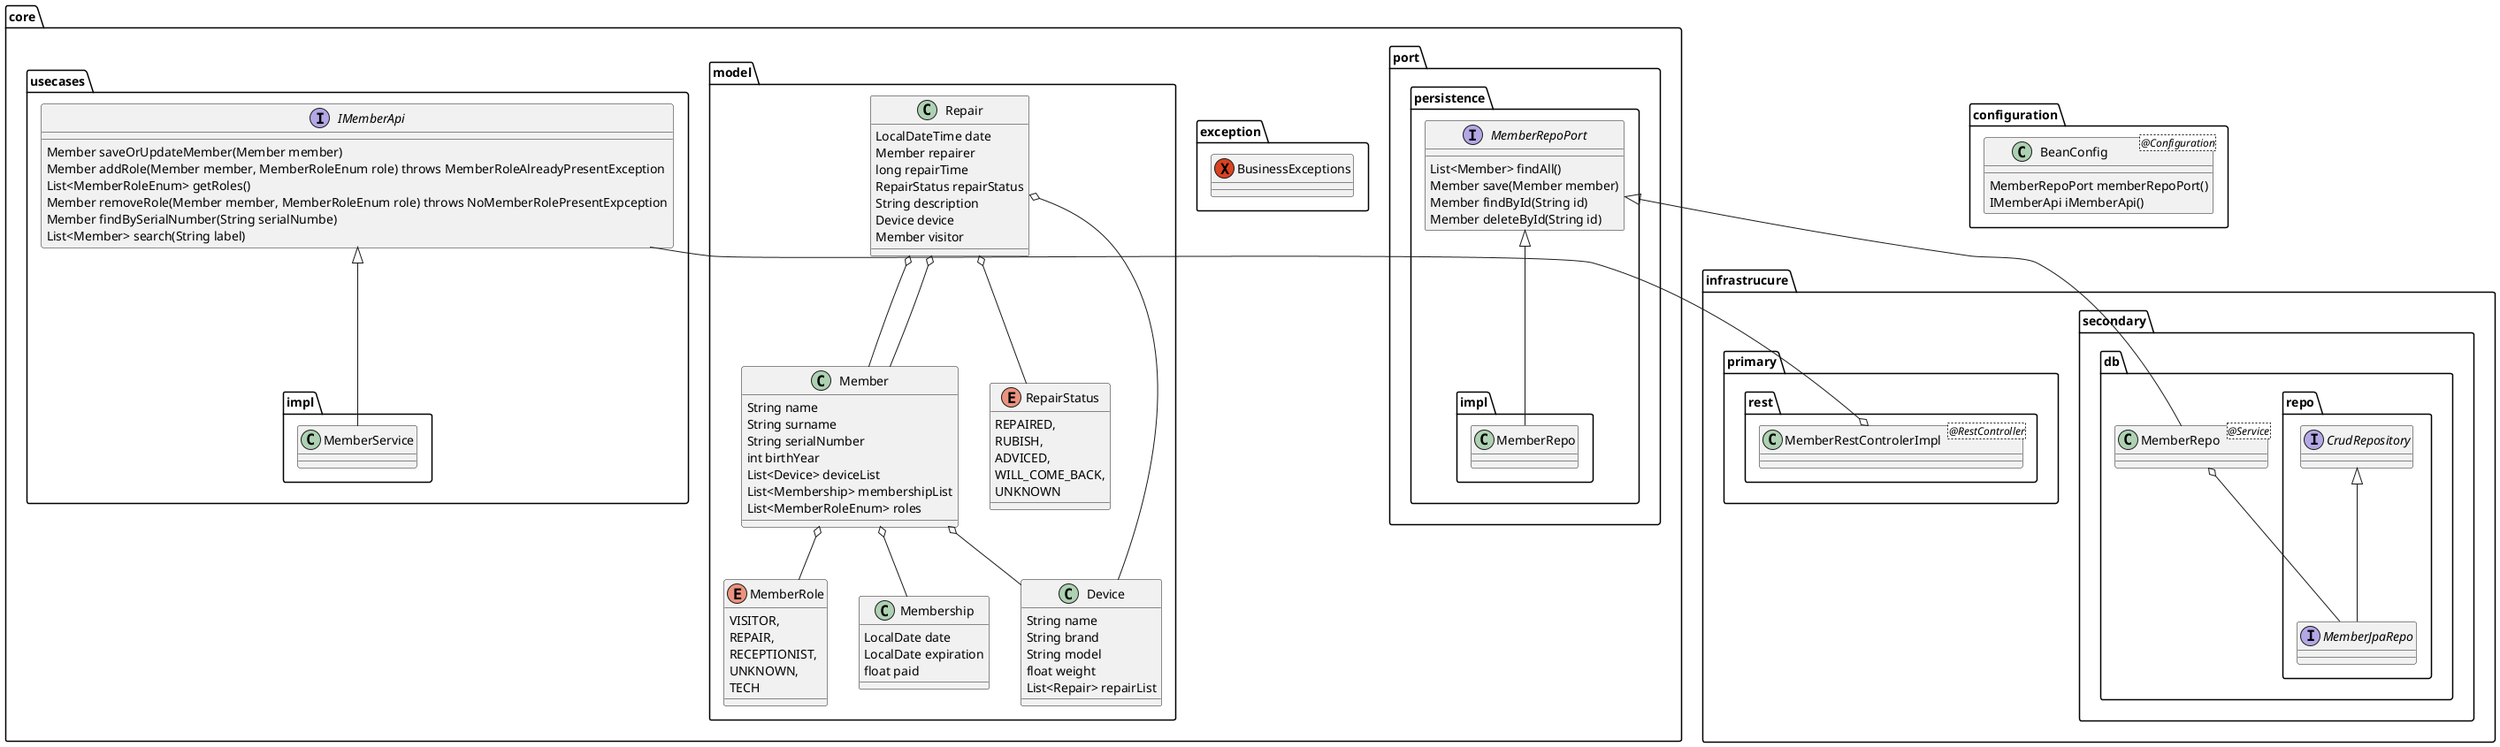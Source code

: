 @startuml
'https://plantuml.com/class-diagram

package "core.port.persistence"{
    interface MemberRepoPort{
        List<Member> findAll()
        Member save(Member member)
        Member findById(String id)
        Member deleteById(String id)
    }

    package "core.port.persistence.impl"{
        class MemberRepo
    }
    MemberRepoPort <|-- MemberRepo
}
package "core.exception" {
    exception BusinessExceptions
}
package "core.model"{
    class Device{
        String name
        String brand
        String model
        float weight
        List<Repair> repairList
    }
    class Member{
        String name
        String surname
        String serialNumber
        int birthYear
        List<Device> deviceList
        List<Membership> membershipList
        List<MemberRoleEnum> roles
    }
    class Membership{
        LocalDate date
        LocalDate expiration
        float paid
    }
    class Repair{
        LocalDateTime date
        Member repairer
        long repairTime
        RepairStatus repairStatus
        String description
        Device device
        Member visitor
    }
    enum RepairStatus{
        REPAIRED,
        RUBISH,
        ADVICED,
        WILL_COME_BACK,
        UNKNOWN
        }
    enum MemberRole{
        VISITOR,
        REPAIR,
        RECEPTIONIST,
        UNKNOWN,
        TECH
    }

    Repair o-- RepairStatus
    Repair o-- Member
    Repair o-- Member
    Repair o-- Device

    Member o-- MemberRole
    Member o-- Membership
    Member o-- Device
}

package "core.usecases"{
    interface IMemberApi{
            Member saveOrUpdateMember(Member member)
            Member addRole(Member member, MemberRoleEnum role) throws MemberRoleAlreadyPresentException
            List<MemberRoleEnum> getRoles()
            Member removeRole(Member member, MemberRoleEnum role) throws NoMemberRolePresentExpception
            Member findBySerialNumber(String serialNumbe)
            List<Member> search(String label)
    }
    package "core.usecases.impl"{
        class MemberService
    }

    IMemberApi <|-- MemberService
}

package "infrastrucure.primary.rest"{
    class MemberRestControlerImpl<@RestController>
    MemberRestControlerImpl o-- IMemberApi
}

package "infrastrucure.secondary.db"{
    class MemberRepo<@Service>
    package "infrastrucure.secondary.db.repo"{
        interface MemberJpaRepo
        interface CrudRepository
        CrudRepository <|-- MemberJpaRepo
    }
    MemberRepo o-- MemberJpaRepo

    MemberRepoPort <|-- MemberRepo
}
package "configuration"{
    class BeanConfig<@Configuration>{
        MemberRepoPort memberRepoPort()
        IMemberApi iMemberApi()
    }
}
@enduml